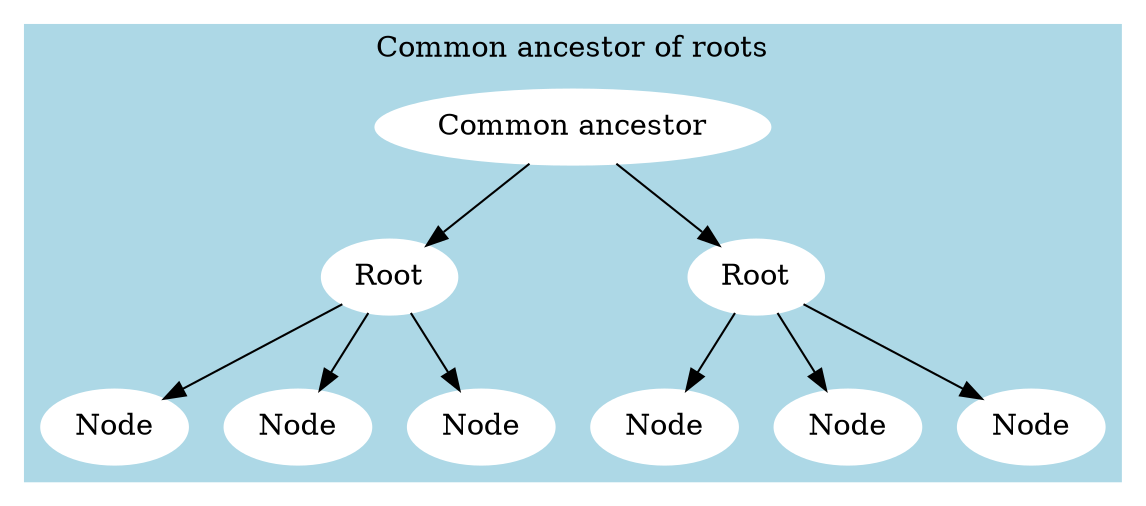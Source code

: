 digraph G {
  node [style=filled,color=white];

  subgraph cluster_common_ancestor_roots {
    rank=same;
    label = "Common ancestor of roots";
    style=filled;
    color=lightblue;
    s2r [label="Root"];
    s3r [label="Root"];
    { node [label="Node"]; s2n1, s2n2, s2n3, s3n1, s3n2, s3n3};
    ca [label="Common ancestor"];
    ca -> {s2r, s3r};
    s2r -> {s2n1, s2n2, s2n3};
    s3r -> {s3n1, s3n2, s3n3};
  }
}
